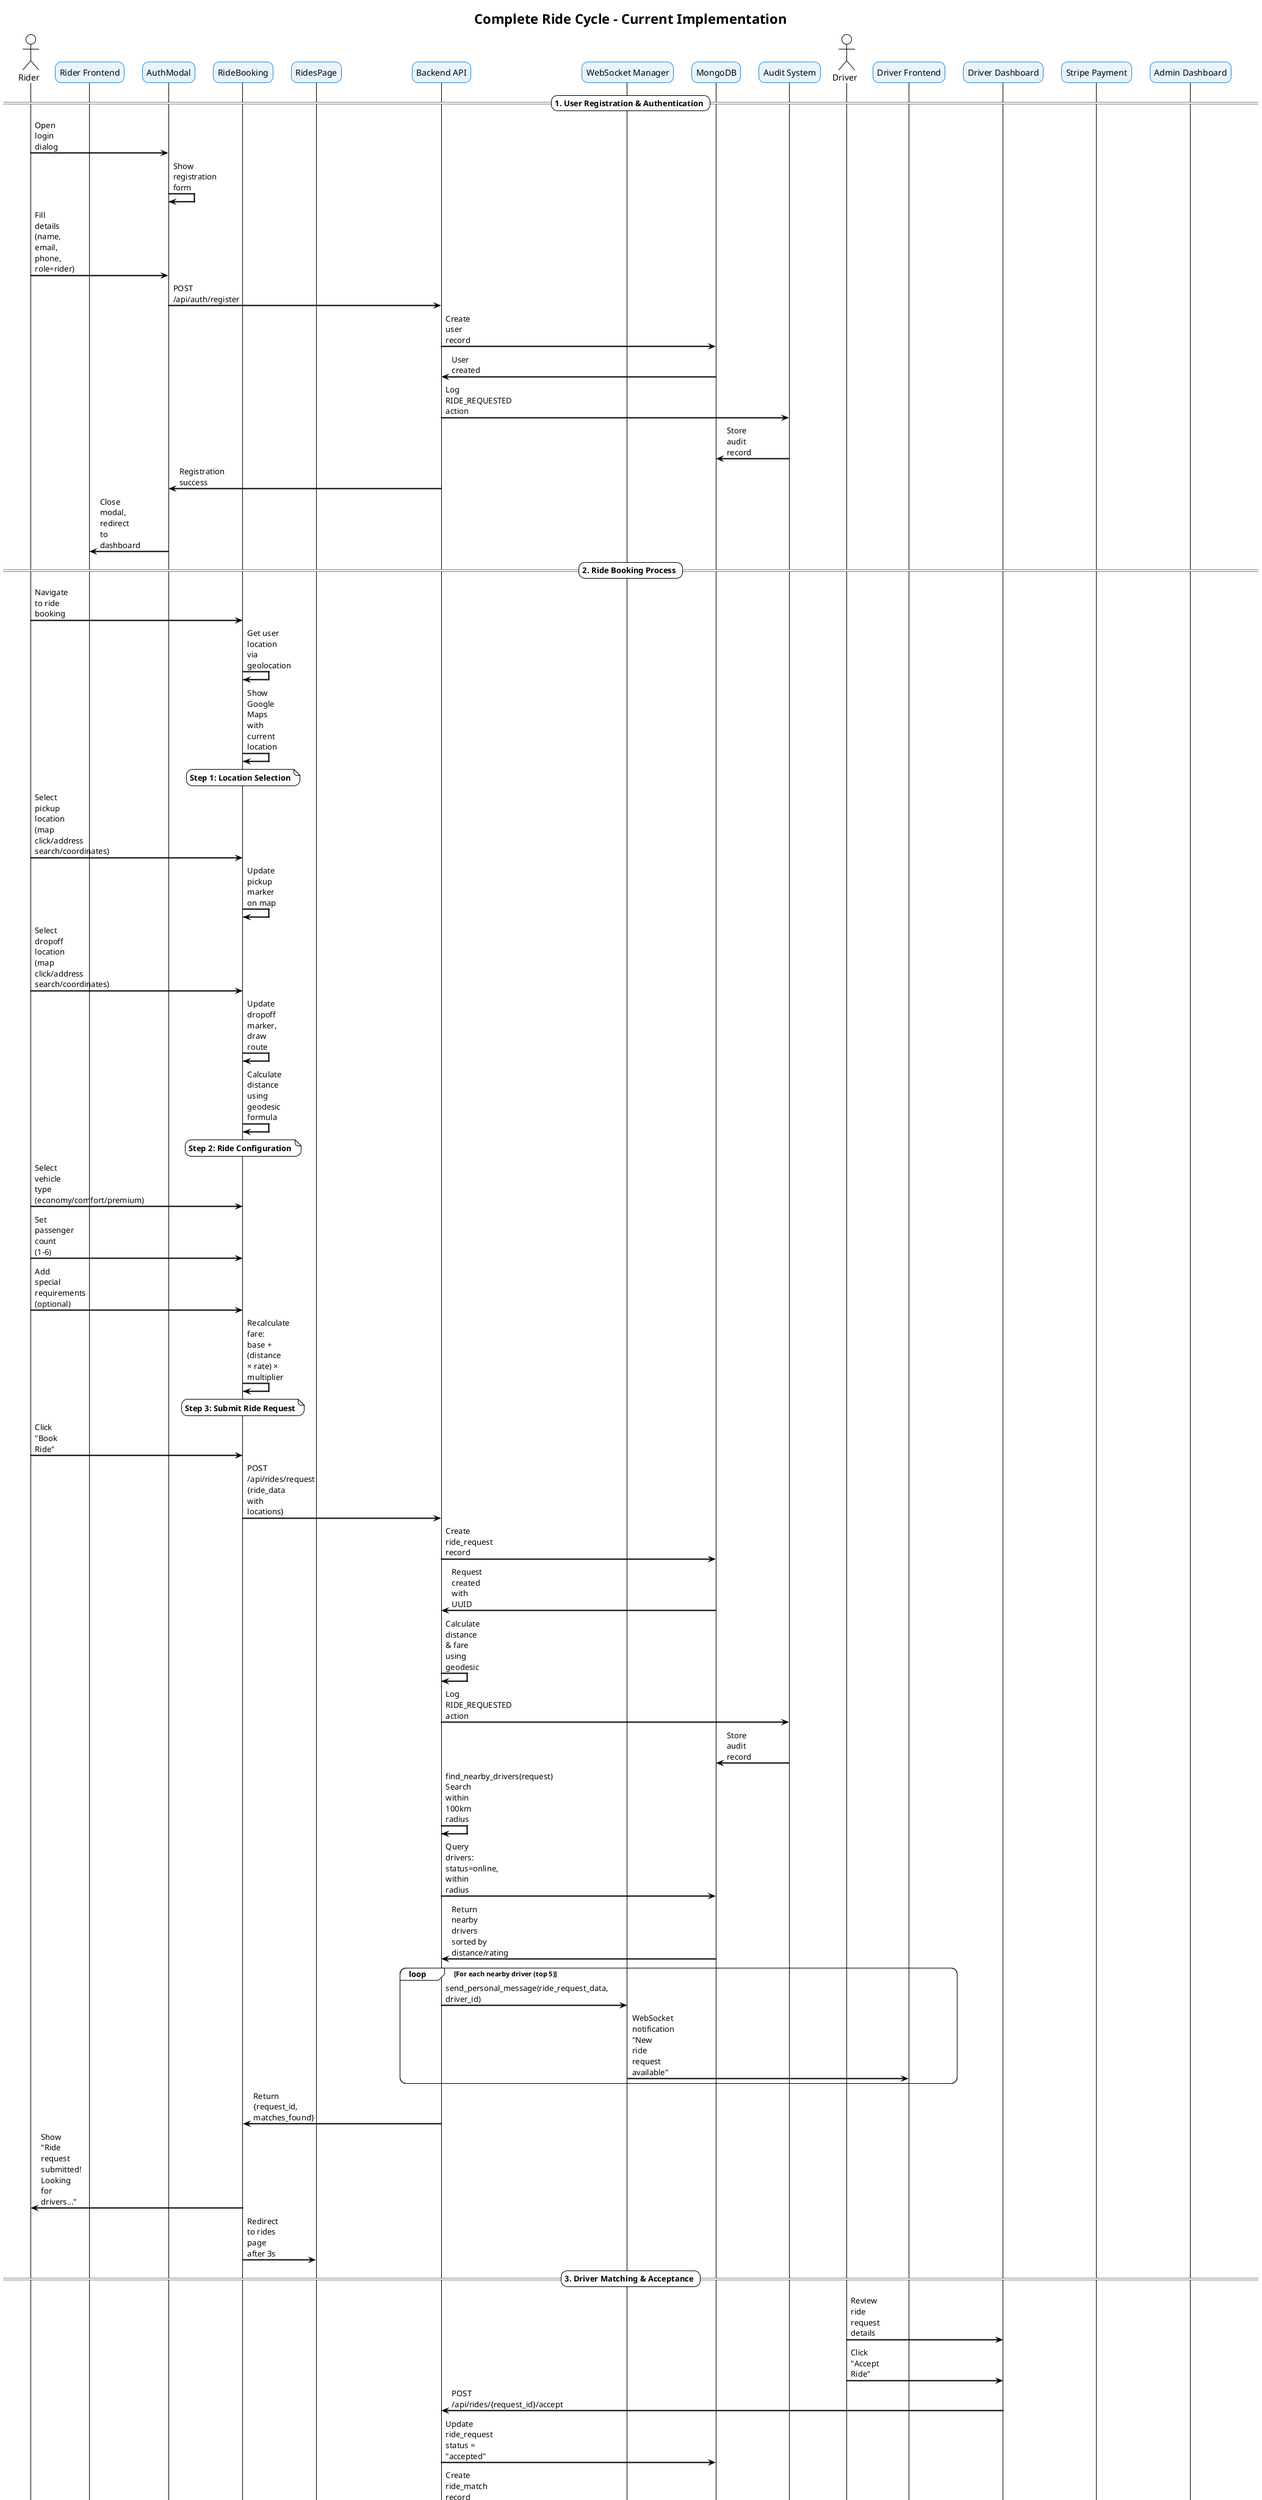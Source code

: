 @startuml Complete Ride Cycle Sequence Diagram

!theme plain
skinparam backgroundColor #FFFFFF
skinparam sequenceArrowThickness 2
skinparam roundcorner 20
skinparam maxmessagesize 60
skinparam participant {
  BackgroundColor #E8F4FD
  BorderColor #1E88E5
}

title **Complete Ride Cycle - Current Implementation**

actor "Rider" as R
participant "Rider Frontend" as RF
participant "AuthModal" as AM
participant "RideBooking" as RB
participant "RidesPage" as RP
participant "Backend API" as API
participant "WebSocket Manager" as WS
participant "MongoDB" as DB
participant "Audit System" as AUDIT
actor "Driver" as D
participant "Driver Frontend" as DF
participant "Driver Dashboard" as DD
participant "Stripe Payment" as STRIPE
participant "Admin Dashboard" as AD

== **1. User Registration & Authentication** ==

R -> AM: Open login dialog
AM -> AM: Show registration form
R -> AM: Fill details (name, email, phone, role=rider)
AM -> API: POST /api/auth/register
API -> DB: Create user record
DB -> API: User created
API -> AUDIT: Log RIDE_REQUESTED action
AUDIT -> DB: Store audit record
API -> AM: Registration success
AM -> RF: Close modal, redirect to dashboard

== **2. Ride Booking Process** ==

R -> RB: Navigate to ride booking
RB -> RB: Get user location via geolocation
RB -> RB: Show Google Maps with current location

note over RB: **Step 1: Location Selection**
R -> RB: Select pickup location\n(map click/address search/coordinates)
RB -> RB: Update pickup marker on map
R -> RB: Select dropoff location\n(map click/address search/coordinates)
RB -> RB: Update dropoff marker, draw route
RB -> RB: Calculate distance using geodesic formula

note over RB: **Step 2: Ride Configuration**
R -> RB: Select vehicle type (economy/comfort/premium)
R -> RB: Set passenger count (1-6)
R -> RB: Add special requirements (optional)
RB -> RB: Recalculate fare: base + (distance × rate) × multiplier

note over RB: **Step 3: Submit Ride Request**
R -> RB: Click "Book Ride"
RB -> API: POST /api/rides/request\n{ride_data with locations}
API -> DB: Create ride_request record
DB -> API: Request created with UUID
API -> API: Calculate distance & fare using geodesic
API -> AUDIT: Log RIDE_REQUESTED action
AUDIT -> DB: Store audit record

API -> API: find_nearby_drivers(request)\nSearch within 100km radius
API -> DB: Query drivers: status=online, within radius
DB -> API: Return nearby drivers sorted by distance/rating

loop For each nearby driver (top 5)
    API -> WS: send_personal_message(ride_request_data, driver_id)
    WS -> DF: WebSocket notification\n"New ride request available"
end

API -> RB: Return {request_id, matches_found}
RB -> R: Show "Ride request submitted!\nLooking for drivers..."
RB -> RP: Redirect to rides page after 3s

== **3. Driver Matching & Acceptance** ==

D -> DD: Review ride request details
D -> DD: Click "Accept Ride"
DD -> API: POST /api/rides/{request_id}/accept
API -> DB: Update ride_request status = "accepted"
API -> DB: Create ride_match record with UUID
DB -> API: Match created
API -> AUDIT: Log RIDE_ACCEPTED action
AUDIT -> DB: Store audit record

API -> WS: send_personal_message(ride_accepted, rider_id)
WS -> RF: WebSocket notification\n"Driver John accepted your ride!\nETA: 5 minutes"
API -> DD: Return {match_id, message: "Ride accepted"}

== **4. Driver Navigation & Arrival** ==

D -> DD: Navigate to pickup location
D -> DD: Update location periodically
DD -> API: WebSocket location_update
API -> WS: Broadcast location to rider
WS -> RF: Show driver location on map

D -> DD: Click "I've Arrived"
DD -> API: POST /api/rides/{match_id}/arrived
API -> DB: Update ride_match status = "driver_arriving"
API -> DB: Set driver_arrived_at timestamp
API -> WS: send_personal_message(driver_arrived, rider_id)
WS -> RF: WebSocket notification\n"Driver has arrived at pickup location"

== **5. Ride Start** ==

D -> DD: Click "Start Ride"
DD -> API: POST /api/rides/{match_id}/start
API -> DB: Update ride_match status = "in_progress"
API -> DB: Set started_at timestamp
API -> AUDIT: Log RIDE_STARTED action
AUDIT -> DB: Store audit record

API -> WS: send_personal_message(ride_started, rider_id)
WS -> RF: WebSocket notification\n"Your ride has started!\nEnjoy your journey"

== **6. Ride in Progress - Real-time Updates** ==

note over D, R: **Real-time Communication & Tracking**
D -> DD: Update location (every 5-10 seconds)
DD -> API: WebSocket location_update
API -> WS: Broadcast location updates
WS -> RF: Show live driver location on map
RF -> R: Display ETA and route progress

alt In-ride messaging
    D -> DD: Send message to rider
    DD -> API: POST /api/rides/{match_id}/message
    API -> DB: Store message in ride_messages
    API -> WS: send_personal_message(ride_message, rider_id)
    WS -> RF: Show message notification
else Rider responds
    R -> RF: Send message to driver
    RF -> API: POST /api/rides/{match_id}/message
    API -> DB: Store message in ride_messages
    API -> WS: send_personal_message(ride_message, driver_id)
    WS -> DD: Show message notification
end

== **7. Ride Completion** ==

D -> DD: Click "Complete Ride"
DD -> API: POST /api/rides/{match_id}/complete
API -> DB: Update ride_match status = "completed"
API -> DB: Set completed_at timestamp

API -> DB: Create payment record\n{amount, platform_fee: 20%, driver_earnings: 80%}
DB -> API: Payment record created
API -> AUDIT: Log RIDE_COMPLETED action
AUDIT -> DB: Store audit record

API -> WS: send_personal_message(ride_completed, rider_id)
WS -> RF: WebSocket notification\n"Ride completed! Please rate your driver"

== **8. Payment Processing** ==

R -> RP: View ride summary & fare
R -> RP: Click "Pay Now"
RP -> API: POST /api/payments/create-session\n{ride_id}
API -> STRIPE: Create checkout session
STRIPE -> API: Return checkout_url
API -> DB: Store payment_transaction record
API -> RP: Return {checkout_url}

RP -> STRIPE: Redirect to Stripe payment page
R -> STRIPE: Complete payment with card
STRIPE -> API: Webhook notification (payment success)
API -> DB: Update payment_transaction status = "paid"
API -> DB: Update ride_match payment_status = "paid"
API -> DB: Update driver earnings & completed_rides count

API -> AUDIT: Log PAYMENT_COMPLETED action
AUDIT -> DB: Store audit record

API -> WS: send_personal_message(payment_completed, rider_id)
WS -> RF: WebSocket notification\n"Payment successful! Ⓣ25.50 charged"

== **9. Rating & Feedback** ==

R -> RP: Rate driver (1-5 stars)
R -> RP: Add optional feedback text
RP -> API: POST /api/rides/{match_id}/rate\n{rating, feedback}
API -> DB: Update driver rating (weighted average)
API -> DB: Store rider feedback
API -> WS: send_personal_message(rating_received, driver_id)
WS -> DD: WebSocket notification\n"Rider rated you 5 stars!"

== **10. Ride History & Receipt** ==

R -> RP: View completed ride in history
RP -> API: GET /api/rides/unified
API -> DB: Query rider's ride history
DB -> API: Return ride data with statuses
API -> RP: Return {pending_rides, active_rides, completed_rides}
RP -> R: Display ride details, receipt, and rating

== **11. Admin Monitoring (Background)** ==

note over AD: **Admin Dashboard Monitoring**
AD -> API: GET /api/admin/rides (periodic)
API -> DB: Query all ride data
DB -> API: Return ride statistics
API -> AD: Return ride metrics and status

AD -> API: GET /api/admin/audit-trail
API -> DB: Query audit records
DB -> API: Return audit logs
API -> AD: Display comprehensive audit trail

== **Alternative Flows** ==

note over R, D: **Cancellation Scenarios**
alt Ride Cancelled by Rider
    R -> RP: Click "Cancel Ride"
    RP -> API: POST /api/rides/{request_id}/cancel
    API -> DB: Update status = "cancelled"
    API -> WS: Notify driver of cancellation
    WS -> DD: "Ride cancelled by rider"
else Ride Cancelled by Driver
    D -> DD: Click "Decline" or "Cancel"
    DD -> API: POST /api/rides/{request_id}/decline
    API -> DB: Update status = "cancelled"
    API -> WS: Notify rider, find new driver
    WS -> RF: "Driver cancelled, searching for new driver"
end

note over R, STRIPE: **Payment Failure**
alt Payment Failed
    STRIPE -> API: Webhook notification (payment failed)
    API -> DB: Update payment status = "failed"
    API -> WS: Notify rider of payment failure
    WS -> RF: "Payment failed, please try again"
    R -> STRIPE: Retry payment or use different method
end

== **Database Collections Used** ==

note over DB: **MongoDB Collections:**
note over DB: - users (user profiles, locations, ratings)
note over DB: - ride_requests (initial ride requests)
note over DB: - ride_matches (accepted rides with driver)
note over DB: - ride_messages (in-ride communication)
note over DB: - payments (payment records)
note over DB: - payment_transactions (Stripe sessions)
note over DB: - audit_logs (comprehensive audit trail)

@enduml
